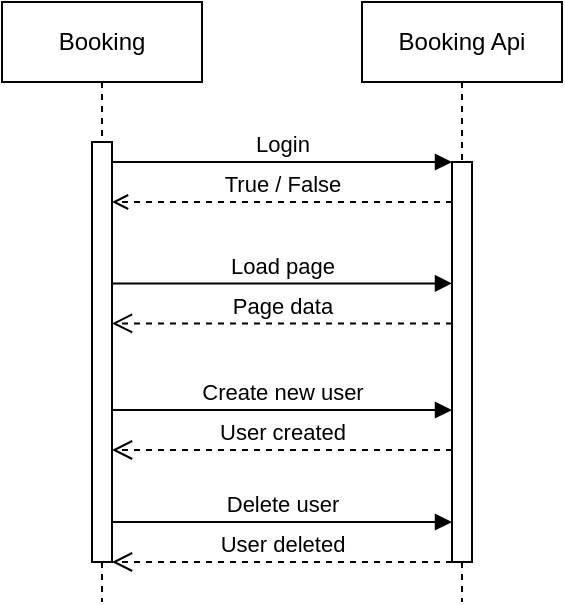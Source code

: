<mxfile version="21.0.6" type="device"><diagram name="Page-1" id="2YBvvXClWsGukQMizWep"><mxGraphModel dx="2440" dy="1293" grid="1" gridSize="10" guides="1" tooltips="1" connect="1" arrows="1" fold="1" page="1" pageScale="1" pageWidth="1100" pageHeight="850" math="0" shadow="0"><root><mxCell id="0"/><mxCell id="1" parent="0"/><mxCell id="aM9ryv3xv72pqoxQDRHE-1" value="Booking" style="shape=umlLifeline;perimeter=lifelinePerimeter;whiteSpace=wrap;html=1;container=0;dropTarget=0;collapsible=0;recursiveResize=0;outlineConnect=0;portConstraint=eastwest;newEdgeStyle={&quot;edgeStyle&quot;:&quot;elbowEdgeStyle&quot;,&quot;elbow&quot;:&quot;vertical&quot;,&quot;curved&quot;:0,&quot;rounded&quot;:0};" parent="1" vertex="1"><mxGeometry x="410" y="240" width="100" height="300" as="geometry"/></mxCell><mxCell id="aM9ryv3xv72pqoxQDRHE-2" value="" style="html=1;points=[];perimeter=orthogonalPerimeter;outlineConnect=0;targetShapes=umlLifeline;portConstraint=eastwest;newEdgeStyle={&quot;edgeStyle&quot;:&quot;elbowEdgeStyle&quot;,&quot;elbow&quot;:&quot;vertical&quot;,&quot;curved&quot;:0,&quot;rounded&quot;:0};" parent="aM9ryv3xv72pqoxQDRHE-1" vertex="1"><mxGeometry x="45" y="70" width="10" height="210" as="geometry"/></mxCell><mxCell id="aM9ryv3xv72pqoxQDRHE-5" value="Booking Api" style="shape=umlLifeline;perimeter=lifelinePerimeter;whiteSpace=wrap;html=1;container=0;dropTarget=0;collapsible=0;recursiveResize=0;outlineConnect=0;portConstraint=eastwest;newEdgeStyle={&quot;edgeStyle&quot;:&quot;elbowEdgeStyle&quot;,&quot;elbow&quot;:&quot;vertical&quot;,&quot;curved&quot;:0,&quot;rounded&quot;:0};" parent="1" vertex="1"><mxGeometry x="590" y="240" width="100" height="300" as="geometry"/></mxCell><mxCell id="aM9ryv3xv72pqoxQDRHE-6" value="" style="html=1;points=[];perimeter=orthogonalPerimeter;outlineConnect=0;targetShapes=umlLifeline;portConstraint=eastwest;newEdgeStyle={&quot;edgeStyle&quot;:&quot;elbowEdgeStyle&quot;,&quot;elbow&quot;:&quot;vertical&quot;,&quot;curved&quot;:0,&quot;rounded&quot;:0};" parent="aM9ryv3xv72pqoxQDRHE-5" vertex="1"><mxGeometry x="45" y="80" width="10" height="200" as="geometry"/></mxCell><mxCell id="aM9ryv3xv72pqoxQDRHE-7" value="Login" style="html=1;verticalAlign=bottom;endArrow=block;edgeStyle=elbowEdgeStyle;elbow=vertical;curved=0;rounded=0;" parent="1" source="aM9ryv3xv72pqoxQDRHE-2" target="aM9ryv3xv72pqoxQDRHE-6" edge="1"><mxGeometry relative="1" as="geometry"><mxPoint x="565" y="330" as="sourcePoint"/><Array as="points"><mxPoint x="550" y="320"/></Array></mxGeometry></mxCell><mxCell id="aM9ryv3xv72pqoxQDRHE-9" value="True / False" style="html=1;verticalAlign=bottom;endArrow=open;edgeStyle=elbowEdgeStyle;elbow=vertical;curved=0;rounded=0;dashed=1;endFill=0;" parent="1" source="aM9ryv3xv72pqoxQDRHE-6" target="aM9ryv3xv72pqoxQDRHE-2" edge="1"><mxGeometry relative="1" as="geometry"><mxPoint x="545" y="360" as="sourcePoint"/><Array as="points"><mxPoint x="545" y="340"/><mxPoint x="560" y="360"/></Array><mxPoint x="470" y="360" as="targetPoint"/></mxGeometry></mxCell><mxCell id="rSLK1ZP3r3MPxTdluGSo-1" value="Page data" style="html=1;verticalAlign=bottom;endArrow=open;dashed=1;endSize=8;edgeStyle=elbowEdgeStyle;elbow=vertical;curved=0;rounded=0;" edge="1" parent="1"><mxGeometry x="0.002" relative="1" as="geometry"><mxPoint x="465" y="400.71" as="targetPoint"/><Array as="points"><mxPoint x="525" y="400.71"/><mxPoint x="560" y="480.71"/></Array><mxPoint x="635" y="400.71" as="sourcePoint"/><mxPoint as="offset"/></mxGeometry></mxCell><mxCell id="rSLK1ZP3r3MPxTdluGSo-2" value="Load page" style="html=1;verticalAlign=bottom;endArrow=block;endSize=6;edgeStyle=elbowEdgeStyle;elbow=vertical;curved=0;rounded=0;endFill=1;" edge="1" parent="1"><mxGeometry x="-0.003" relative="1" as="geometry"><mxPoint x="635" y="380.71" as="targetPoint"/><Array as="points"><mxPoint x="555" y="380.71"/><mxPoint x="550" y="430.71"/></Array><mxPoint x="465" y="380.71" as="sourcePoint"/><mxPoint as="offset"/></mxGeometry></mxCell><mxCell id="rSLK1ZP3r3MPxTdluGSo-3" value="User created" style="html=1;verticalAlign=bottom;endArrow=open;dashed=1;endSize=8;edgeStyle=elbowEdgeStyle;elbow=vertical;curved=0;rounded=0;" edge="1" parent="1"><mxGeometry x="0.002" relative="1" as="geometry"><mxPoint x="465" y="464" as="targetPoint"/><Array as="points"><mxPoint x="525" y="464"/><mxPoint x="560" y="544"/></Array><mxPoint x="635" y="464" as="sourcePoint"/><mxPoint as="offset"/></mxGeometry></mxCell><mxCell id="rSLK1ZP3r3MPxTdluGSo-4" value="Create new user" style="html=1;verticalAlign=bottom;endArrow=block;endSize=6;edgeStyle=elbowEdgeStyle;elbow=vertical;curved=0;rounded=0;endFill=1;" edge="1" parent="1"><mxGeometry x="-0.003" relative="1" as="geometry"><mxPoint x="635" y="444" as="targetPoint"/><Array as="points"><mxPoint x="555" y="444"/><mxPoint x="550" y="494"/></Array><mxPoint x="465" y="444" as="sourcePoint"/><mxPoint as="offset"/></mxGeometry></mxCell><mxCell id="rSLK1ZP3r3MPxTdluGSo-5" value="User deleted" style="html=1;verticalAlign=bottom;endArrow=open;dashed=1;endSize=8;edgeStyle=elbowEdgeStyle;elbow=vertical;curved=0;rounded=0;" edge="1" parent="1"><mxGeometry x="0.002" relative="1" as="geometry"><mxPoint x="465" y="520" as="targetPoint"/><Array as="points"><mxPoint x="525" y="520"/><mxPoint x="560" y="600"/></Array><mxPoint x="635" y="520" as="sourcePoint"/><mxPoint as="offset"/></mxGeometry></mxCell><mxCell id="rSLK1ZP3r3MPxTdluGSo-6" value="Delete user" style="html=1;verticalAlign=bottom;endArrow=block;endSize=6;edgeStyle=elbowEdgeStyle;elbow=vertical;curved=0;rounded=0;endFill=1;" edge="1" parent="1"><mxGeometry x="-0.005" relative="1" as="geometry"><mxPoint x="635" y="500" as="targetPoint"/><Array as="points"><mxPoint x="555" y="500"/><mxPoint x="550" y="550"/></Array><mxPoint x="465" y="500" as="sourcePoint"/><mxPoint as="offset"/></mxGeometry></mxCell></root></mxGraphModel></diagram></mxfile>